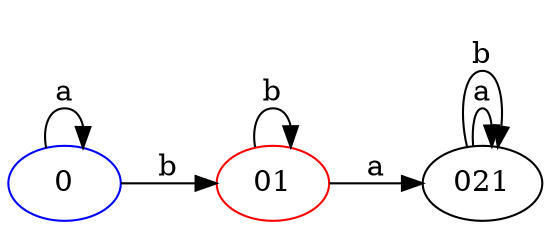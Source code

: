 digraph {
	rankdir=LR
	01 [color=red]
	01 -> 021 [label=a]
	01 -> 01 [label=b]
	021
	021 -> 021 [label=a]
	021 -> 021 [label=b]
	0 [color=blue]
	0 -> 0 [label=a]
	0 -> 01 [label=b]
}
